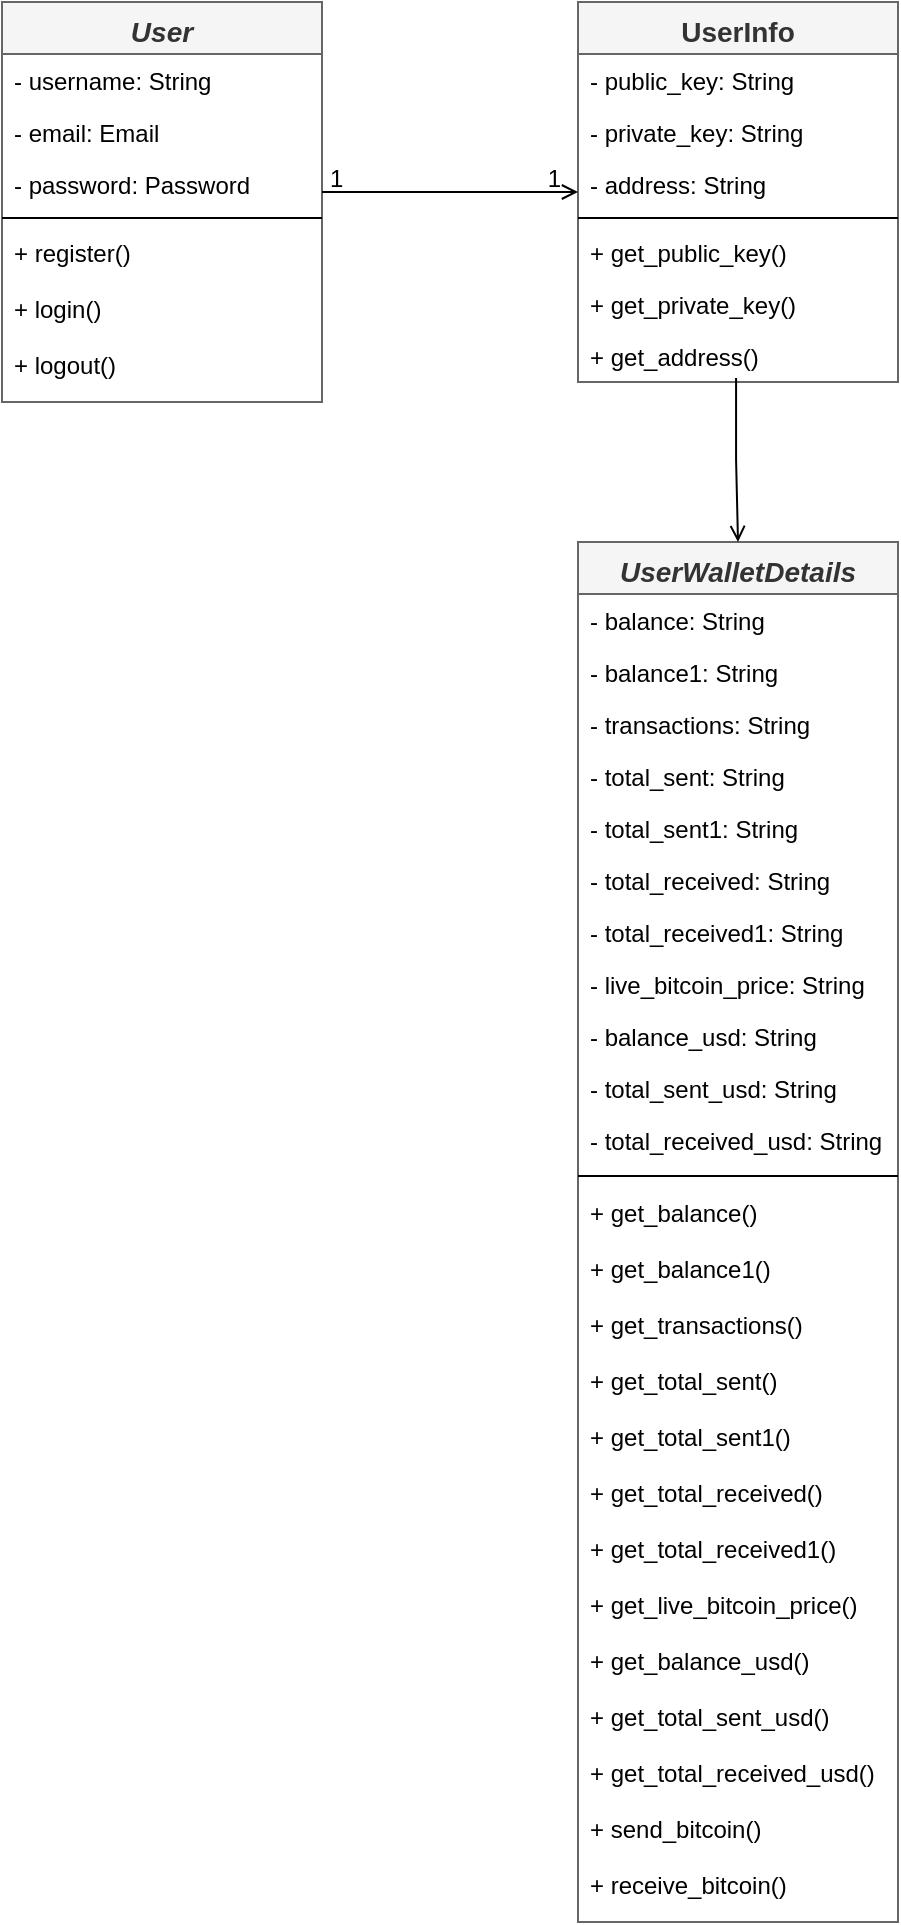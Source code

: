 <mxfile version="22.0.4" type="device">
  <diagram id="C5RBs43oDa-KdzZeNtuy" name="Page-1">
    <mxGraphModel dx="880" dy="426" grid="1" gridSize="10" guides="1" tooltips="1" connect="1" arrows="1" fold="1" page="1" pageScale="1" pageWidth="827" pageHeight="1169" math="0" shadow="0">
      <root>
        <mxCell id="WIyWlLk6GJQsqaUBKTNV-0" />
        <mxCell id="WIyWlLk6GJQsqaUBKTNV-1" parent="WIyWlLk6GJQsqaUBKTNV-0" />
        <mxCell id="zkfFHV4jXpPFQw0GAbJ--0" value="User" style="swimlane;fontStyle=3;align=center;verticalAlign=top;childLayout=stackLayout;horizontal=1;startSize=26;horizontalStack=0;resizeParent=1;resizeLast=0;collapsible=1;marginBottom=0;rounded=0;shadow=0;strokeWidth=1;fillColor=#f5f5f5;fontColor=#333333;strokeColor=#666666;fontSize=14;" parent="WIyWlLk6GJQsqaUBKTNV-1" vertex="1">
          <mxGeometry x="220" y="120" width="160" height="200" as="geometry">
            <mxRectangle x="230" y="140" width="160" height="26" as="alternateBounds" />
          </mxGeometry>
        </mxCell>
        <mxCell id="zkfFHV4jXpPFQw0GAbJ--1" value="- username: String" style="text;align=left;verticalAlign=top;spacingLeft=4;spacingRight=4;overflow=hidden;rotatable=0;points=[[0,0.5],[1,0.5]];portConstraint=eastwest;" parent="zkfFHV4jXpPFQw0GAbJ--0" vertex="1">
          <mxGeometry y="26" width="160" height="26" as="geometry" />
        </mxCell>
        <mxCell id="zkfFHV4jXpPFQw0GAbJ--2" value="- email: Email" style="text;align=left;verticalAlign=top;spacingLeft=4;spacingRight=4;overflow=hidden;rotatable=0;points=[[0,0.5],[1,0.5]];portConstraint=eastwest;rounded=0;shadow=0;html=0;" parent="zkfFHV4jXpPFQw0GAbJ--0" vertex="1">
          <mxGeometry y="52" width="160" height="26" as="geometry" />
        </mxCell>
        <mxCell id="zkfFHV4jXpPFQw0GAbJ--3" value="- password: Password" style="text;align=left;verticalAlign=top;spacingLeft=4;spacingRight=4;overflow=hidden;rotatable=0;points=[[0,0.5],[1,0.5]];portConstraint=eastwest;rounded=0;shadow=0;html=0;" parent="zkfFHV4jXpPFQw0GAbJ--0" vertex="1">
          <mxGeometry y="78" width="160" height="26" as="geometry" />
        </mxCell>
        <mxCell id="zkfFHV4jXpPFQw0GAbJ--4" value="" style="line;html=1;strokeWidth=1;align=left;verticalAlign=middle;spacingTop=-1;spacingLeft=3;spacingRight=3;rotatable=0;labelPosition=right;points=[];portConstraint=eastwest;" parent="zkfFHV4jXpPFQw0GAbJ--0" vertex="1">
          <mxGeometry y="104" width="160" height="8" as="geometry" />
        </mxCell>
        <mxCell id="zkfFHV4jXpPFQw0GAbJ--5" value="+ register()" style="text;align=left;verticalAlign=top;spacingLeft=4;spacingRight=4;overflow=hidden;rotatable=0;points=[[0,0.5],[1,0.5]];portConstraint=eastwest;" parent="zkfFHV4jXpPFQw0GAbJ--0" vertex="1">
          <mxGeometry y="112" width="160" height="28" as="geometry" />
        </mxCell>
        <mxCell id="zEE2LzQYvLAWvLiOIW_G-0" value="+ login()" style="text;align=left;verticalAlign=top;spacingLeft=4;spacingRight=4;overflow=hidden;rotatable=0;points=[[0,0.5],[1,0.5]];portConstraint=eastwest;" vertex="1" parent="zkfFHV4jXpPFQw0GAbJ--0">
          <mxGeometry y="140" width="160" height="28" as="geometry" />
        </mxCell>
        <mxCell id="zEE2LzQYvLAWvLiOIW_G-1" value="+ logout()" style="text;align=left;verticalAlign=top;spacingLeft=4;spacingRight=4;overflow=hidden;rotatable=0;points=[[0,0.5],[1,0.5]];portConstraint=eastwest;" vertex="1" parent="zkfFHV4jXpPFQw0GAbJ--0">
          <mxGeometry y="168" width="160" height="28" as="geometry" />
        </mxCell>
        <mxCell id="zkfFHV4jXpPFQw0GAbJ--17" value="UserInfo" style="swimlane;fontStyle=1;align=center;verticalAlign=top;childLayout=stackLayout;horizontal=1;startSize=26;horizontalStack=0;resizeParent=1;resizeLast=0;collapsible=1;marginBottom=0;rounded=0;shadow=0;strokeWidth=1;fontSize=14;fillColor=#f5f5f5;fontColor=#333333;strokeColor=#666666;" parent="WIyWlLk6GJQsqaUBKTNV-1" vertex="1">
          <mxGeometry x="508" y="120" width="160" height="190" as="geometry">
            <mxRectangle x="550" y="140" width="160" height="26" as="alternateBounds" />
          </mxGeometry>
        </mxCell>
        <mxCell id="zkfFHV4jXpPFQw0GAbJ--18" value="- public_key: String" style="text;align=left;verticalAlign=top;spacingLeft=4;spacingRight=4;overflow=hidden;rotatable=0;points=[[0,0.5],[1,0.5]];portConstraint=eastwest;" parent="zkfFHV4jXpPFQw0GAbJ--17" vertex="1">
          <mxGeometry y="26" width="160" height="26" as="geometry" />
        </mxCell>
        <mxCell id="zkfFHV4jXpPFQw0GAbJ--19" value="- private_key: String" style="text;align=left;verticalAlign=top;spacingLeft=4;spacingRight=4;overflow=hidden;rotatable=0;points=[[0,0.5],[1,0.5]];portConstraint=eastwest;rounded=0;shadow=0;html=0;" parent="zkfFHV4jXpPFQw0GAbJ--17" vertex="1">
          <mxGeometry y="52" width="160" height="26" as="geometry" />
        </mxCell>
        <mxCell id="zkfFHV4jXpPFQw0GAbJ--20" value="- address: String" style="text;align=left;verticalAlign=top;spacingLeft=4;spacingRight=4;overflow=hidden;rotatable=0;points=[[0,0.5],[1,0.5]];portConstraint=eastwest;rounded=0;shadow=0;html=0;" parent="zkfFHV4jXpPFQw0GAbJ--17" vertex="1">
          <mxGeometry y="78" width="160" height="26" as="geometry" />
        </mxCell>
        <mxCell id="zkfFHV4jXpPFQw0GAbJ--23" value="" style="line;html=1;strokeWidth=1;align=left;verticalAlign=middle;spacingTop=-1;spacingLeft=3;spacingRight=3;rotatable=0;labelPosition=right;points=[];portConstraint=eastwest;" parent="zkfFHV4jXpPFQw0GAbJ--17" vertex="1">
          <mxGeometry y="104" width="160" height="8" as="geometry" />
        </mxCell>
        <mxCell id="zkfFHV4jXpPFQw0GAbJ--24" value="+ get_public_key()" style="text;align=left;verticalAlign=top;spacingLeft=4;spacingRight=4;overflow=hidden;rotatable=0;points=[[0,0.5],[1,0.5]];portConstraint=eastwest;" parent="zkfFHV4jXpPFQw0GAbJ--17" vertex="1">
          <mxGeometry y="112" width="160" height="26" as="geometry" />
        </mxCell>
        <mxCell id="zkfFHV4jXpPFQw0GAbJ--25" value="+ get_private_key()" style="text;align=left;verticalAlign=top;spacingLeft=4;spacingRight=4;overflow=hidden;rotatable=0;points=[[0,0.5],[1,0.5]];portConstraint=eastwest;" parent="zkfFHV4jXpPFQw0GAbJ--17" vertex="1">
          <mxGeometry y="138" width="160" height="26" as="geometry" />
        </mxCell>
        <mxCell id="zEE2LzQYvLAWvLiOIW_G-4" value="+ get_address()" style="text;align=left;verticalAlign=top;spacingLeft=4;spacingRight=4;overflow=hidden;rotatable=0;points=[[0,0.5],[1,0.5]];portConstraint=eastwest;" vertex="1" parent="zkfFHV4jXpPFQw0GAbJ--17">
          <mxGeometry y="164" width="160" height="26" as="geometry" />
        </mxCell>
        <mxCell id="zkfFHV4jXpPFQw0GAbJ--26" value="" style="endArrow=open;shadow=0;strokeWidth=1;rounded=0;endFill=1;edgeStyle=elbowEdgeStyle;elbow=vertical;" parent="WIyWlLk6GJQsqaUBKTNV-1" source="zkfFHV4jXpPFQw0GAbJ--0" target="zkfFHV4jXpPFQw0GAbJ--17" edge="1">
          <mxGeometry x="0.5" y="41" relative="1" as="geometry">
            <mxPoint x="380" y="192" as="sourcePoint" />
            <mxPoint x="540" y="192" as="targetPoint" />
            <mxPoint x="-40" y="32" as="offset" />
          </mxGeometry>
        </mxCell>
        <mxCell id="zkfFHV4jXpPFQw0GAbJ--27" value="1" style="resizable=0;align=left;verticalAlign=bottom;labelBackgroundColor=none;fontSize=12;" parent="zkfFHV4jXpPFQw0GAbJ--26" connectable="0" vertex="1">
          <mxGeometry x="-1" relative="1" as="geometry">
            <mxPoint x="2" y="2" as="offset" />
          </mxGeometry>
        </mxCell>
        <mxCell id="zkfFHV4jXpPFQw0GAbJ--28" value="1" style="resizable=0;align=right;verticalAlign=bottom;labelBackgroundColor=none;fontSize=12;" parent="zkfFHV4jXpPFQw0GAbJ--26" connectable="0" vertex="1">
          <mxGeometry x="1" relative="1" as="geometry">
            <mxPoint x="-7" y="2" as="offset" />
          </mxGeometry>
        </mxCell>
        <mxCell id="zEE2LzQYvLAWvLiOIW_G-5" value="UserWalletDetails" style="swimlane;fontStyle=3;align=center;verticalAlign=top;childLayout=stackLayout;horizontal=1;startSize=26;horizontalStack=0;resizeParent=1;resizeLast=0;collapsible=1;marginBottom=0;rounded=0;shadow=0;strokeWidth=1;fillColor=#f5f5f5;fontColor=#333333;strokeColor=#666666;fontSize=14;" vertex="1" parent="WIyWlLk6GJQsqaUBKTNV-1">
          <mxGeometry x="508" y="390" width="160" height="690" as="geometry">
            <mxRectangle x="230" y="140" width="160" height="26" as="alternateBounds" />
          </mxGeometry>
        </mxCell>
        <mxCell id="zEE2LzQYvLAWvLiOIW_G-6" value="- balance: String" style="text;align=left;verticalAlign=top;spacingLeft=4;spacingRight=4;overflow=hidden;rotatable=0;points=[[0,0.5],[1,0.5]];portConstraint=eastwest;" vertex="1" parent="zEE2LzQYvLAWvLiOIW_G-5">
          <mxGeometry y="26" width="160" height="26" as="geometry" />
        </mxCell>
        <mxCell id="zEE2LzQYvLAWvLiOIW_G-7" value="- balance1: String" style="text;align=left;verticalAlign=top;spacingLeft=4;spacingRight=4;overflow=hidden;rotatable=0;points=[[0,0.5],[1,0.5]];portConstraint=eastwest;rounded=0;shadow=0;html=0;" vertex="1" parent="zEE2LzQYvLAWvLiOIW_G-5">
          <mxGeometry y="52" width="160" height="26" as="geometry" />
        </mxCell>
        <mxCell id="zEE2LzQYvLAWvLiOIW_G-8" value="- transactions: String" style="text;align=left;verticalAlign=top;spacingLeft=4;spacingRight=4;overflow=hidden;rotatable=0;points=[[0,0.5],[1,0.5]];portConstraint=eastwest;rounded=0;shadow=0;html=0;" vertex="1" parent="zEE2LzQYvLAWvLiOIW_G-5">
          <mxGeometry y="78" width="160" height="26" as="geometry" />
        </mxCell>
        <mxCell id="zEE2LzQYvLAWvLiOIW_G-14" value="- total_sent: String" style="text;align=left;verticalAlign=top;spacingLeft=4;spacingRight=4;overflow=hidden;rotatable=0;points=[[0,0.5],[1,0.5]];portConstraint=eastwest;rounded=0;shadow=0;html=0;" vertex="1" parent="zEE2LzQYvLAWvLiOIW_G-5">
          <mxGeometry y="104" width="160" height="26" as="geometry" />
        </mxCell>
        <mxCell id="zEE2LzQYvLAWvLiOIW_G-15" value="- total_sent1: String" style="text;align=left;verticalAlign=top;spacingLeft=4;spacingRight=4;overflow=hidden;rotatable=0;points=[[0,0.5],[1,0.5]];portConstraint=eastwest;rounded=0;shadow=0;html=0;" vertex="1" parent="zEE2LzQYvLAWvLiOIW_G-5">
          <mxGeometry y="130" width="160" height="26" as="geometry" />
        </mxCell>
        <mxCell id="zEE2LzQYvLAWvLiOIW_G-16" value="- total_received: String" style="text;align=left;verticalAlign=top;spacingLeft=4;spacingRight=4;overflow=hidden;rotatable=0;points=[[0,0.5],[1,0.5]];portConstraint=eastwest;rounded=0;shadow=0;html=0;" vertex="1" parent="zEE2LzQYvLAWvLiOIW_G-5">
          <mxGeometry y="156" width="160" height="26" as="geometry" />
        </mxCell>
        <mxCell id="zEE2LzQYvLAWvLiOIW_G-17" value="- total_received1: String" style="text;align=left;verticalAlign=top;spacingLeft=4;spacingRight=4;overflow=hidden;rotatable=0;points=[[0,0.5],[1,0.5]];portConstraint=eastwest;rounded=0;shadow=0;html=0;" vertex="1" parent="zEE2LzQYvLAWvLiOIW_G-5">
          <mxGeometry y="182" width="160" height="26" as="geometry" />
        </mxCell>
        <mxCell id="zEE2LzQYvLAWvLiOIW_G-18" value="- live_bitcoin_price: String" style="text;align=left;verticalAlign=top;spacingLeft=4;spacingRight=4;overflow=hidden;rotatable=0;points=[[0,0.5],[1,0.5]];portConstraint=eastwest;rounded=0;shadow=0;html=0;" vertex="1" parent="zEE2LzQYvLAWvLiOIW_G-5">
          <mxGeometry y="208" width="160" height="26" as="geometry" />
        </mxCell>
        <mxCell id="zEE2LzQYvLAWvLiOIW_G-19" value="- balance_usd: String" style="text;align=left;verticalAlign=top;spacingLeft=4;spacingRight=4;overflow=hidden;rotatable=0;points=[[0,0.5],[1,0.5]];portConstraint=eastwest;rounded=0;shadow=0;html=0;" vertex="1" parent="zEE2LzQYvLAWvLiOIW_G-5">
          <mxGeometry y="234" width="160" height="26" as="geometry" />
        </mxCell>
        <mxCell id="zEE2LzQYvLAWvLiOIW_G-20" value="- total_sent_usd: String" style="text;align=left;verticalAlign=top;spacingLeft=4;spacingRight=4;overflow=hidden;rotatable=0;points=[[0,0.5],[1,0.5]];portConstraint=eastwest;rounded=0;shadow=0;html=0;" vertex="1" parent="zEE2LzQYvLAWvLiOIW_G-5">
          <mxGeometry y="260" width="160" height="26" as="geometry" />
        </mxCell>
        <mxCell id="zEE2LzQYvLAWvLiOIW_G-22" value="- total_received_usd: String" style="text;align=left;verticalAlign=top;spacingLeft=4;spacingRight=4;overflow=hidden;rotatable=0;points=[[0,0.5],[1,0.5]];portConstraint=eastwest;rounded=0;shadow=0;html=0;" vertex="1" parent="zEE2LzQYvLAWvLiOIW_G-5">
          <mxGeometry y="286" width="160" height="26" as="geometry" />
        </mxCell>
        <mxCell id="zEE2LzQYvLAWvLiOIW_G-9" value="" style="line;html=1;strokeWidth=1;align=left;verticalAlign=middle;spacingTop=-1;spacingLeft=3;spacingRight=3;rotatable=0;labelPosition=right;points=[];portConstraint=eastwest;" vertex="1" parent="zEE2LzQYvLAWvLiOIW_G-5">
          <mxGeometry y="312" width="160" height="10" as="geometry" />
        </mxCell>
        <mxCell id="zEE2LzQYvLAWvLiOIW_G-10" value="+ get_balance()" style="text;align=left;verticalAlign=top;spacingLeft=4;spacingRight=4;overflow=hidden;rotatable=0;points=[[0,0.5],[1,0.5]];portConstraint=eastwest;" vertex="1" parent="zEE2LzQYvLAWvLiOIW_G-5">
          <mxGeometry y="322" width="160" height="28" as="geometry" />
        </mxCell>
        <mxCell id="zEE2LzQYvLAWvLiOIW_G-11" value="+ get_balance1()" style="text;align=left;verticalAlign=top;spacingLeft=4;spacingRight=4;overflow=hidden;rotatable=0;points=[[0,0.5],[1,0.5]];portConstraint=eastwest;" vertex="1" parent="zEE2LzQYvLAWvLiOIW_G-5">
          <mxGeometry y="350" width="160" height="28" as="geometry" />
        </mxCell>
        <mxCell id="zEE2LzQYvLAWvLiOIW_G-12" value="+ get_transactions()" style="text;align=left;verticalAlign=top;spacingLeft=4;spacingRight=4;overflow=hidden;rotatable=0;points=[[0,0.5],[1,0.5]];portConstraint=eastwest;" vertex="1" parent="zEE2LzQYvLAWvLiOIW_G-5">
          <mxGeometry y="378" width="160" height="28" as="geometry" />
        </mxCell>
        <mxCell id="zEE2LzQYvLAWvLiOIW_G-23" value="+ get_total_sent()" style="text;align=left;verticalAlign=top;spacingLeft=4;spacingRight=4;overflow=hidden;rotatable=0;points=[[0,0.5],[1,0.5]];portConstraint=eastwest;" vertex="1" parent="zEE2LzQYvLAWvLiOIW_G-5">
          <mxGeometry y="406" width="160" height="28" as="geometry" />
        </mxCell>
        <mxCell id="zEE2LzQYvLAWvLiOIW_G-24" value="+ get_total_sent1()" style="text;align=left;verticalAlign=top;spacingLeft=4;spacingRight=4;overflow=hidden;rotatable=0;points=[[0,0.5],[1,0.5]];portConstraint=eastwest;" vertex="1" parent="zEE2LzQYvLAWvLiOIW_G-5">
          <mxGeometry y="434" width="160" height="28" as="geometry" />
        </mxCell>
        <mxCell id="zEE2LzQYvLAWvLiOIW_G-25" value="+ get_total_received()" style="text;align=left;verticalAlign=top;spacingLeft=4;spacingRight=4;overflow=hidden;rotatable=0;points=[[0,0.5],[1,0.5]];portConstraint=eastwest;" vertex="1" parent="zEE2LzQYvLAWvLiOIW_G-5">
          <mxGeometry y="462" width="160" height="28" as="geometry" />
        </mxCell>
        <mxCell id="zEE2LzQYvLAWvLiOIW_G-26" value="+ get_total_received1()" style="text;align=left;verticalAlign=top;spacingLeft=4;spacingRight=4;overflow=hidden;rotatable=0;points=[[0,0.5],[1,0.5]];portConstraint=eastwest;" vertex="1" parent="zEE2LzQYvLAWvLiOIW_G-5">
          <mxGeometry y="490" width="160" height="28" as="geometry" />
        </mxCell>
        <mxCell id="zEE2LzQYvLAWvLiOIW_G-27" value="+ get_live_bitcoin_price()" style="text;align=left;verticalAlign=top;spacingLeft=4;spacingRight=4;overflow=hidden;rotatable=0;points=[[0,0.5],[1,0.5]];portConstraint=eastwest;" vertex="1" parent="zEE2LzQYvLAWvLiOIW_G-5">
          <mxGeometry y="518" width="160" height="28" as="geometry" />
        </mxCell>
        <mxCell id="zEE2LzQYvLAWvLiOIW_G-28" value="+ get_balance_usd()" style="text;align=left;verticalAlign=top;spacingLeft=4;spacingRight=4;overflow=hidden;rotatable=0;points=[[0,0.5],[1,0.5]];portConstraint=eastwest;" vertex="1" parent="zEE2LzQYvLAWvLiOIW_G-5">
          <mxGeometry y="546" width="160" height="28" as="geometry" />
        </mxCell>
        <mxCell id="zEE2LzQYvLAWvLiOIW_G-29" value="+ get_total_sent_usd()" style="text;align=left;verticalAlign=top;spacingLeft=4;spacingRight=4;overflow=hidden;rotatable=0;points=[[0,0.5],[1,0.5]];portConstraint=eastwest;" vertex="1" parent="zEE2LzQYvLAWvLiOIW_G-5">
          <mxGeometry y="574" width="160" height="28" as="geometry" />
        </mxCell>
        <mxCell id="zEE2LzQYvLAWvLiOIW_G-30" value="+ get_total_received_usd()" style="text;align=left;verticalAlign=top;spacingLeft=4;spacingRight=4;overflow=hidden;rotatable=0;points=[[0,0.5],[1,0.5]];portConstraint=eastwest;" vertex="1" parent="zEE2LzQYvLAWvLiOIW_G-5">
          <mxGeometry y="602" width="160" height="28" as="geometry" />
        </mxCell>
        <mxCell id="zEE2LzQYvLAWvLiOIW_G-31" value="+ send_bitcoin()" style="text;align=left;verticalAlign=top;spacingLeft=4;spacingRight=4;overflow=hidden;rotatable=0;points=[[0,0.5],[1,0.5]];portConstraint=eastwest;" vertex="1" parent="zEE2LzQYvLAWvLiOIW_G-5">
          <mxGeometry y="630" width="160" height="28" as="geometry" />
        </mxCell>
        <mxCell id="zEE2LzQYvLAWvLiOIW_G-32" value="+ receive_bitcoin()" style="text;align=left;verticalAlign=top;spacingLeft=4;spacingRight=4;overflow=hidden;rotatable=0;points=[[0,0.5],[1,0.5]];portConstraint=eastwest;" vertex="1" parent="zEE2LzQYvLAWvLiOIW_G-5">
          <mxGeometry y="658" width="160" height="28" as="geometry" />
        </mxCell>
        <mxCell id="zEE2LzQYvLAWvLiOIW_G-33" value="" style="endArrow=open;shadow=0;strokeWidth=1;rounded=0;endFill=1;edgeStyle=elbowEdgeStyle;elbow=vertical;exitX=0.494;exitY=0.923;exitDx=0;exitDy=0;exitPerimeter=0;entryX=0.5;entryY=0;entryDx=0;entryDy=0;" edge="1" parent="WIyWlLk6GJQsqaUBKTNV-1" source="zEE2LzQYvLAWvLiOIW_G-4" target="zEE2LzQYvLAWvLiOIW_G-5">
          <mxGeometry x="0.5" y="41" relative="1" as="geometry">
            <mxPoint x="270" y="460" as="sourcePoint" />
            <mxPoint x="398" y="460" as="targetPoint" />
            <mxPoint x="-40" y="32" as="offset" />
          </mxGeometry>
        </mxCell>
      </root>
    </mxGraphModel>
  </diagram>
</mxfile>
